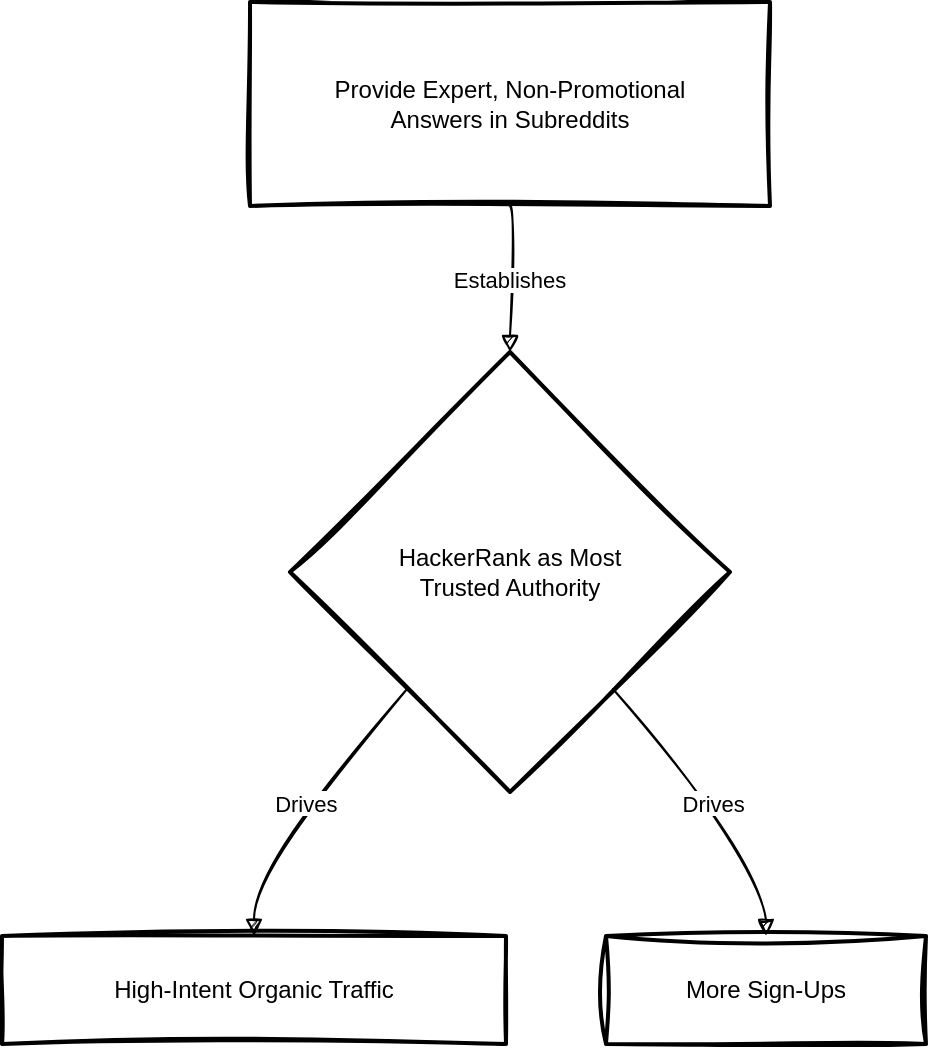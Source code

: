 <mxfile version="28.2.4">
  <diagram name="Page-1" id="BB92z_yky-GVl5gyzOC1">
    <mxGraphModel dx="785" dy="544" grid="1" gridSize="10" guides="1" tooltips="1" connect="1" arrows="1" fold="1" page="1" pageScale="1" pageWidth="850" pageHeight="1100" math="0" shadow="0">
      <root>
        <mxCell id="0" />
        <mxCell id="1" parent="0" />
        <mxCell id="kBXU-PN6IRF7qplvmvGN-1" value="Provide Expert, Non-Promotional&#xa;Answers in Subreddits" style="whiteSpace=wrap;strokeWidth=2;sketch=1;curveFitting=1;jiggle=2;" vertex="1" parent="1">
          <mxGeometry x="144" y="20" width="260" height="102" as="geometry" />
        </mxCell>
        <mxCell id="kBXU-PN6IRF7qplvmvGN-2" value="HackerRank as Most&#xa;Trusted Authority" style="rhombus;strokeWidth=2;whiteSpace=wrap;sketch=1;curveFitting=1;jiggle=2;" vertex="1" parent="1">
          <mxGeometry x="164" y="195" width="220" height="220" as="geometry" />
        </mxCell>
        <mxCell id="kBXU-PN6IRF7qplvmvGN-3" value="High-Intent Organic Traffic" style="whiteSpace=wrap;strokeWidth=2;sketch=1;curveFitting=1;jiggle=2;" vertex="1" parent="1">
          <mxGeometry x="20" y="487" width="252" height="54" as="geometry" />
        </mxCell>
        <mxCell id="kBXU-PN6IRF7qplvmvGN-4" value="More Sign-Ups" style="whiteSpace=wrap;strokeWidth=2;sketch=1;curveFitting=1;jiggle=2;" vertex="1" parent="1">
          <mxGeometry x="322" y="487" width="160" height="54" as="geometry" />
        </mxCell>
        <mxCell id="kBXU-PN6IRF7qplvmvGN-5" value="Establishes" style="curved=1;startArrow=none;endArrow=block;exitX=0.5;exitY=1;entryX=0.5;entryY=0;rounded=0;sketch=1;curveFitting=1;jiggle=2;" edge="1" parent="1" source="kBXU-PN6IRF7qplvmvGN-1" target="kBXU-PN6IRF7qplvmvGN-2">
          <mxGeometry relative="1" as="geometry">
            <Array as="points" />
          </mxGeometry>
        </mxCell>
        <mxCell id="kBXU-PN6IRF7qplvmvGN-6" value="Drives" style="curved=1;startArrow=none;endArrow=block;exitX=0.06;exitY=1;entryX=0.5;entryY=-0.01;rounded=0;sketch=1;curveFitting=1;jiggle=2;" edge="1" parent="1" source="kBXU-PN6IRF7qplvmvGN-2" target="kBXU-PN6IRF7qplvmvGN-3">
          <mxGeometry relative="1" as="geometry">
            <Array as="points">
              <mxPoint x="146" y="450" />
            </Array>
          </mxGeometry>
        </mxCell>
        <mxCell id="kBXU-PN6IRF7qplvmvGN-7" value="Drives" style="curved=1;startArrow=none;endArrow=block;exitX=0.94;exitY=1;entryX=0.5;entryY=-0.01;rounded=0;sketch=1;curveFitting=1;jiggle=2;" edge="1" parent="1" source="kBXU-PN6IRF7qplvmvGN-2" target="kBXU-PN6IRF7qplvmvGN-4">
          <mxGeometry relative="1" as="geometry">
            <Array as="points">
              <mxPoint x="402" y="450" />
            </Array>
          </mxGeometry>
        </mxCell>
      </root>
    </mxGraphModel>
  </diagram>
</mxfile>
